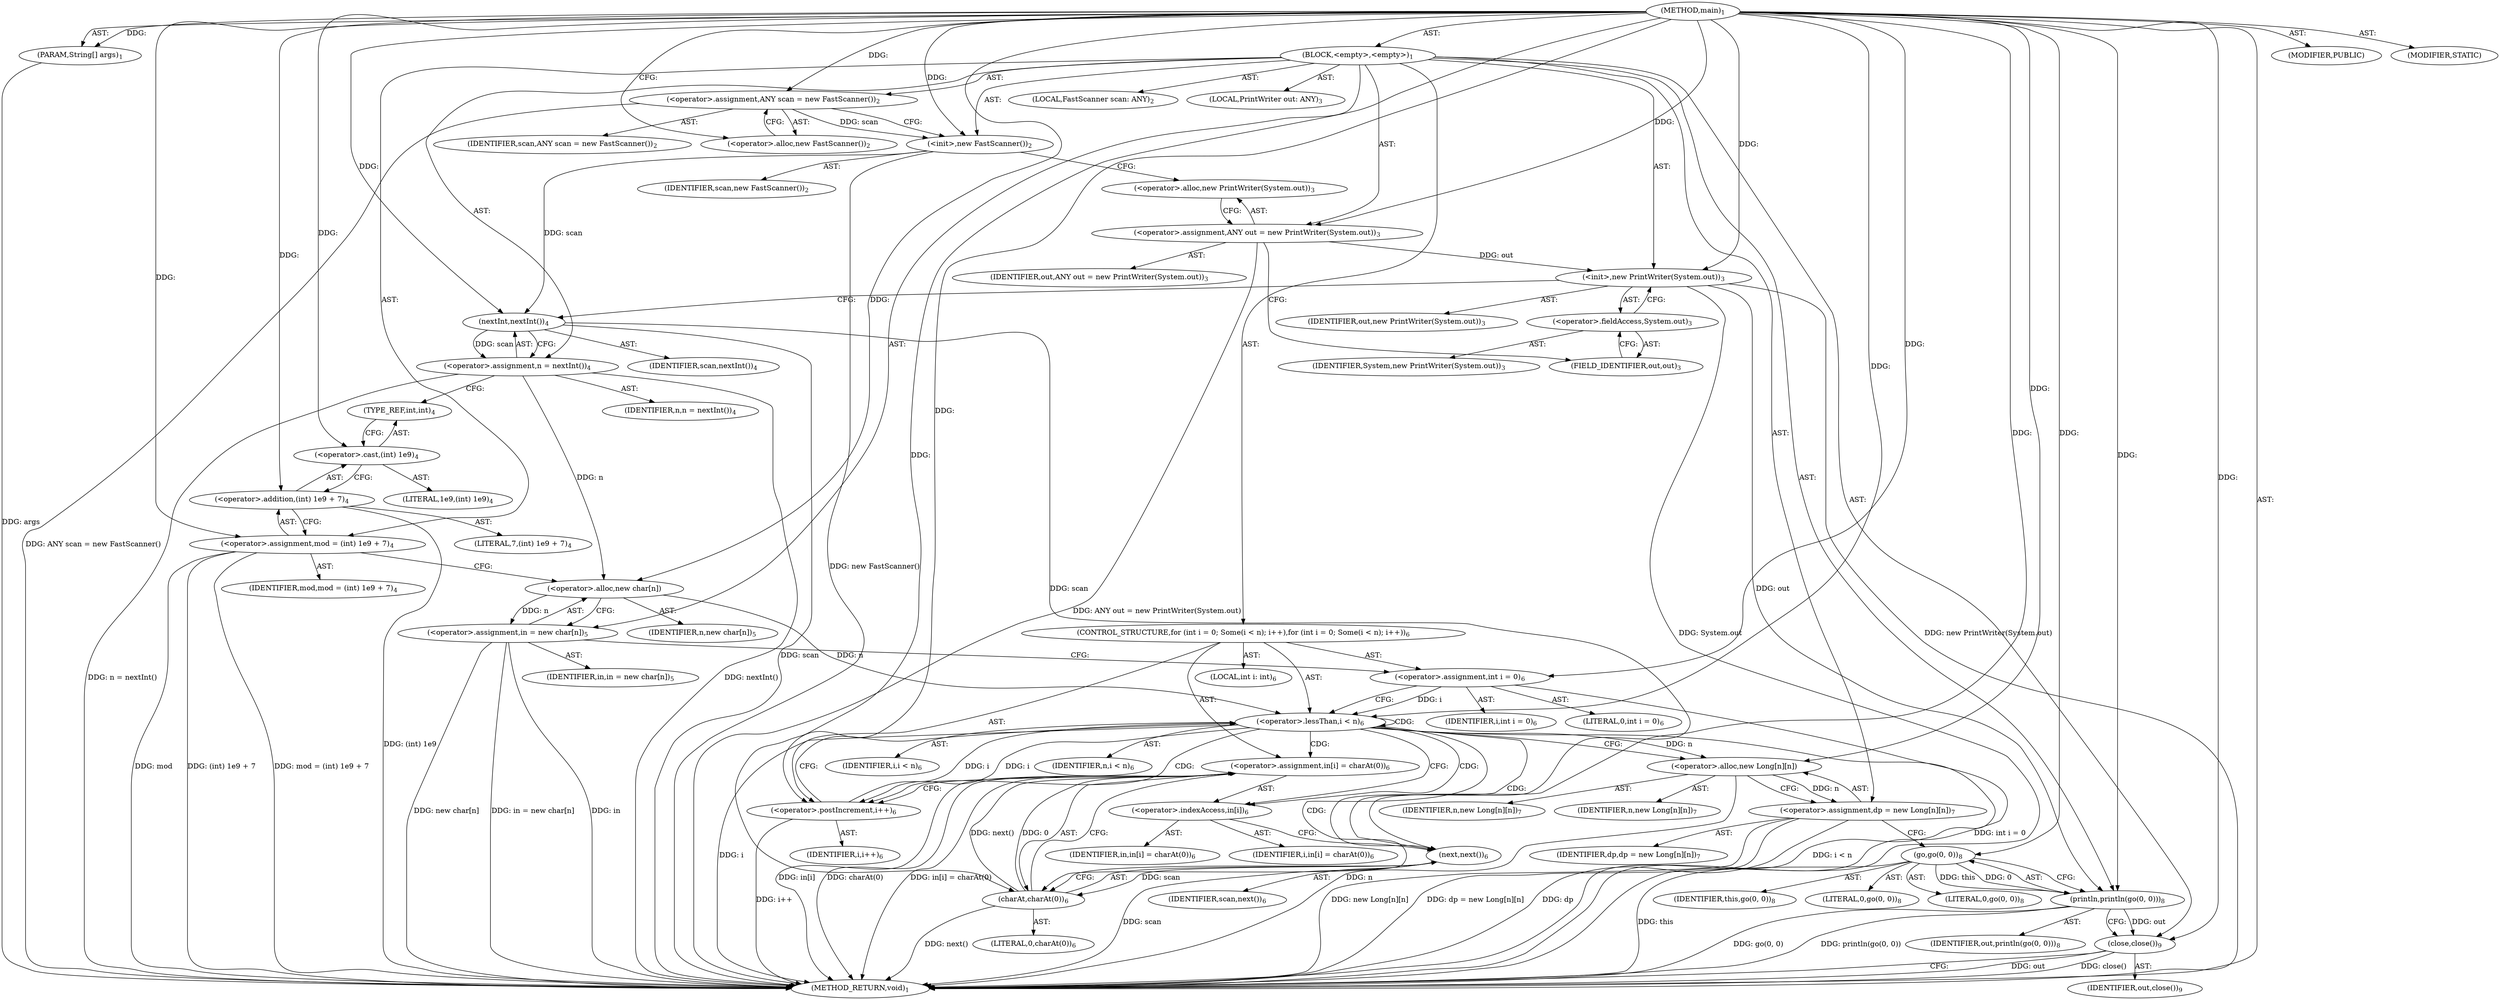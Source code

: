 digraph "main" {  
"21" [label = <(METHOD,main)<SUB>1</SUB>> ]
"22" [label = <(PARAM,String[] args)<SUB>1</SUB>> ]
"23" [label = <(BLOCK,&lt;empty&gt;,&lt;empty&gt;)<SUB>1</SUB>> ]
"4" [label = <(LOCAL,FastScanner scan: ANY)<SUB>2</SUB>> ]
"24" [label = <(&lt;operator&gt;.assignment,ANY scan = new FastScanner())<SUB>2</SUB>> ]
"25" [label = <(IDENTIFIER,scan,ANY scan = new FastScanner())<SUB>2</SUB>> ]
"26" [label = <(&lt;operator&gt;.alloc,new FastScanner())<SUB>2</SUB>> ]
"27" [label = <(&lt;init&gt;,new FastScanner())<SUB>2</SUB>> ]
"3" [label = <(IDENTIFIER,scan,new FastScanner())<SUB>2</SUB>> ]
"6" [label = <(LOCAL,PrintWriter out: ANY)<SUB>3</SUB>> ]
"28" [label = <(&lt;operator&gt;.assignment,ANY out = new PrintWriter(System.out))<SUB>3</SUB>> ]
"29" [label = <(IDENTIFIER,out,ANY out = new PrintWriter(System.out))<SUB>3</SUB>> ]
"30" [label = <(&lt;operator&gt;.alloc,new PrintWriter(System.out))<SUB>3</SUB>> ]
"31" [label = <(&lt;init&gt;,new PrintWriter(System.out))<SUB>3</SUB>> ]
"5" [label = <(IDENTIFIER,out,new PrintWriter(System.out))<SUB>3</SUB>> ]
"32" [label = <(&lt;operator&gt;.fieldAccess,System.out)<SUB>3</SUB>> ]
"33" [label = <(IDENTIFIER,System,new PrintWriter(System.out))<SUB>3</SUB>> ]
"34" [label = <(FIELD_IDENTIFIER,out,out)<SUB>3</SUB>> ]
"35" [label = <(&lt;operator&gt;.assignment,n = nextInt())<SUB>4</SUB>> ]
"36" [label = <(IDENTIFIER,n,n = nextInt())<SUB>4</SUB>> ]
"37" [label = <(nextInt,nextInt())<SUB>4</SUB>> ]
"38" [label = <(IDENTIFIER,scan,nextInt())<SUB>4</SUB>> ]
"39" [label = <(&lt;operator&gt;.assignment,mod = (int) 1e9 + 7)<SUB>4</SUB>> ]
"40" [label = <(IDENTIFIER,mod,mod = (int) 1e9 + 7)<SUB>4</SUB>> ]
"41" [label = <(&lt;operator&gt;.addition,(int) 1e9 + 7)<SUB>4</SUB>> ]
"42" [label = <(&lt;operator&gt;.cast,(int) 1e9)<SUB>4</SUB>> ]
"43" [label = <(TYPE_REF,int,int)<SUB>4</SUB>> ]
"44" [label = <(LITERAL,1e9,(int) 1e9)<SUB>4</SUB>> ]
"45" [label = <(LITERAL,7,(int) 1e9 + 7)<SUB>4</SUB>> ]
"46" [label = <(&lt;operator&gt;.assignment,in = new char[n])<SUB>5</SUB>> ]
"47" [label = <(IDENTIFIER,in,in = new char[n])<SUB>5</SUB>> ]
"48" [label = <(&lt;operator&gt;.alloc,new char[n])> ]
"49" [label = <(IDENTIFIER,n,new char[n])<SUB>5</SUB>> ]
"50" [label = <(CONTROL_STRUCTURE,for (int i = 0; Some(i &lt; n); i++),for (int i = 0; Some(i &lt; n); i++))<SUB>6</SUB>> ]
"51" [label = <(LOCAL,int i: int)<SUB>6</SUB>> ]
"52" [label = <(&lt;operator&gt;.assignment,int i = 0)<SUB>6</SUB>> ]
"53" [label = <(IDENTIFIER,i,int i = 0)<SUB>6</SUB>> ]
"54" [label = <(LITERAL,0,int i = 0)<SUB>6</SUB>> ]
"55" [label = <(&lt;operator&gt;.lessThan,i &lt; n)<SUB>6</SUB>> ]
"56" [label = <(IDENTIFIER,i,i &lt; n)<SUB>6</SUB>> ]
"57" [label = <(IDENTIFIER,n,i &lt; n)<SUB>6</SUB>> ]
"58" [label = <(&lt;operator&gt;.postIncrement,i++)<SUB>6</SUB>> ]
"59" [label = <(IDENTIFIER,i,i++)<SUB>6</SUB>> ]
"60" [label = <(&lt;operator&gt;.assignment,in[i] = charAt(0))<SUB>6</SUB>> ]
"61" [label = <(&lt;operator&gt;.indexAccess,in[i])<SUB>6</SUB>> ]
"62" [label = <(IDENTIFIER,in,in[i] = charAt(0))<SUB>6</SUB>> ]
"63" [label = <(IDENTIFIER,i,in[i] = charAt(0))<SUB>6</SUB>> ]
"64" [label = <(charAt,charAt(0))<SUB>6</SUB>> ]
"65" [label = <(next,next())<SUB>6</SUB>> ]
"66" [label = <(IDENTIFIER,scan,next())<SUB>6</SUB>> ]
"67" [label = <(LITERAL,0,charAt(0))<SUB>6</SUB>> ]
"68" [label = <(&lt;operator&gt;.assignment,dp = new Long[n][n])<SUB>7</SUB>> ]
"69" [label = <(IDENTIFIER,dp,dp = new Long[n][n])<SUB>7</SUB>> ]
"70" [label = <(&lt;operator&gt;.alloc,new Long[n][n])> ]
"71" [label = <(IDENTIFIER,n,new Long[n][n])<SUB>7</SUB>> ]
"72" [label = <(IDENTIFIER,n,new Long[n][n])<SUB>7</SUB>> ]
"73" [label = <(println,println(go(0, 0)))<SUB>8</SUB>> ]
"74" [label = <(IDENTIFIER,out,println(go(0, 0)))<SUB>8</SUB>> ]
"75" [label = <(go,go(0, 0))<SUB>8</SUB>> ]
"76" [label = <(IDENTIFIER,this,go(0, 0))<SUB>8</SUB>> ]
"77" [label = <(LITERAL,0,go(0, 0))<SUB>8</SUB>> ]
"78" [label = <(LITERAL,0,go(0, 0))<SUB>8</SUB>> ]
"79" [label = <(close,close())<SUB>9</SUB>> ]
"80" [label = <(IDENTIFIER,out,close())<SUB>9</SUB>> ]
"81" [label = <(MODIFIER,PUBLIC)> ]
"82" [label = <(MODIFIER,STATIC)> ]
"83" [label = <(METHOD_RETURN,void)<SUB>1</SUB>> ]
  "21" -> "22"  [ label = "AST: "] 
  "21" -> "23"  [ label = "AST: "] 
  "21" -> "81"  [ label = "AST: "] 
  "21" -> "82"  [ label = "AST: "] 
  "21" -> "83"  [ label = "AST: "] 
  "23" -> "4"  [ label = "AST: "] 
  "23" -> "24"  [ label = "AST: "] 
  "23" -> "27"  [ label = "AST: "] 
  "23" -> "6"  [ label = "AST: "] 
  "23" -> "28"  [ label = "AST: "] 
  "23" -> "31"  [ label = "AST: "] 
  "23" -> "35"  [ label = "AST: "] 
  "23" -> "39"  [ label = "AST: "] 
  "23" -> "46"  [ label = "AST: "] 
  "23" -> "50"  [ label = "AST: "] 
  "23" -> "68"  [ label = "AST: "] 
  "23" -> "73"  [ label = "AST: "] 
  "23" -> "79"  [ label = "AST: "] 
  "24" -> "25"  [ label = "AST: "] 
  "24" -> "26"  [ label = "AST: "] 
  "27" -> "3"  [ label = "AST: "] 
  "28" -> "29"  [ label = "AST: "] 
  "28" -> "30"  [ label = "AST: "] 
  "31" -> "5"  [ label = "AST: "] 
  "31" -> "32"  [ label = "AST: "] 
  "32" -> "33"  [ label = "AST: "] 
  "32" -> "34"  [ label = "AST: "] 
  "35" -> "36"  [ label = "AST: "] 
  "35" -> "37"  [ label = "AST: "] 
  "37" -> "38"  [ label = "AST: "] 
  "39" -> "40"  [ label = "AST: "] 
  "39" -> "41"  [ label = "AST: "] 
  "41" -> "42"  [ label = "AST: "] 
  "41" -> "45"  [ label = "AST: "] 
  "42" -> "43"  [ label = "AST: "] 
  "42" -> "44"  [ label = "AST: "] 
  "46" -> "47"  [ label = "AST: "] 
  "46" -> "48"  [ label = "AST: "] 
  "48" -> "49"  [ label = "AST: "] 
  "50" -> "51"  [ label = "AST: "] 
  "50" -> "52"  [ label = "AST: "] 
  "50" -> "55"  [ label = "AST: "] 
  "50" -> "58"  [ label = "AST: "] 
  "50" -> "60"  [ label = "AST: "] 
  "52" -> "53"  [ label = "AST: "] 
  "52" -> "54"  [ label = "AST: "] 
  "55" -> "56"  [ label = "AST: "] 
  "55" -> "57"  [ label = "AST: "] 
  "58" -> "59"  [ label = "AST: "] 
  "60" -> "61"  [ label = "AST: "] 
  "60" -> "64"  [ label = "AST: "] 
  "61" -> "62"  [ label = "AST: "] 
  "61" -> "63"  [ label = "AST: "] 
  "64" -> "65"  [ label = "AST: "] 
  "64" -> "67"  [ label = "AST: "] 
  "65" -> "66"  [ label = "AST: "] 
  "68" -> "69"  [ label = "AST: "] 
  "68" -> "70"  [ label = "AST: "] 
  "70" -> "71"  [ label = "AST: "] 
  "70" -> "72"  [ label = "AST: "] 
  "73" -> "74"  [ label = "AST: "] 
  "73" -> "75"  [ label = "AST: "] 
  "75" -> "76"  [ label = "AST: "] 
  "75" -> "77"  [ label = "AST: "] 
  "75" -> "78"  [ label = "AST: "] 
  "79" -> "80"  [ label = "AST: "] 
  "24" -> "27"  [ label = "CFG: "] 
  "27" -> "30"  [ label = "CFG: "] 
  "28" -> "34"  [ label = "CFG: "] 
  "31" -> "37"  [ label = "CFG: "] 
  "35" -> "43"  [ label = "CFG: "] 
  "39" -> "48"  [ label = "CFG: "] 
  "46" -> "52"  [ label = "CFG: "] 
  "68" -> "75"  [ label = "CFG: "] 
  "73" -> "79"  [ label = "CFG: "] 
  "79" -> "83"  [ label = "CFG: "] 
  "26" -> "24"  [ label = "CFG: "] 
  "30" -> "28"  [ label = "CFG: "] 
  "32" -> "31"  [ label = "CFG: "] 
  "37" -> "35"  [ label = "CFG: "] 
  "41" -> "39"  [ label = "CFG: "] 
  "48" -> "46"  [ label = "CFG: "] 
  "52" -> "55"  [ label = "CFG: "] 
  "55" -> "61"  [ label = "CFG: "] 
  "55" -> "70"  [ label = "CFG: "] 
  "58" -> "55"  [ label = "CFG: "] 
  "60" -> "58"  [ label = "CFG: "] 
  "70" -> "68"  [ label = "CFG: "] 
  "75" -> "73"  [ label = "CFG: "] 
  "34" -> "32"  [ label = "CFG: "] 
  "42" -> "41"  [ label = "CFG: "] 
  "61" -> "65"  [ label = "CFG: "] 
  "64" -> "60"  [ label = "CFG: "] 
  "43" -> "42"  [ label = "CFG: "] 
  "65" -> "64"  [ label = "CFG: "] 
  "21" -> "26"  [ label = "CFG: "] 
  "22" -> "83"  [ label = "DDG: args"] 
  "24" -> "83"  [ label = "DDG: ANY scan = new FastScanner()"] 
  "27" -> "83"  [ label = "DDG: new FastScanner()"] 
  "28" -> "83"  [ label = "DDG: ANY out = new PrintWriter(System.out)"] 
  "31" -> "83"  [ label = "DDG: System.out"] 
  "31" -> "83"  [ label = "DDG: new PrintWriter(System.out)"] 
  "37" -> "83"  [ label = "DDG: scan"] 
  "35" -> "83"  [ label = "DDG: nextInt()"] 
  "35" -> "83"  [ label = "DDG: n = nextInt()"] 
  "41" -> "83"  [ label = "DDG: (int) 1e9"] 
  "39" -> "83"  [ label = "DDG: (int) 1e9 + 7"] 
  "39" -> "83"  [ label = "DDG: mod = (int) 1e9 + 7"] 
  "46" -> "83"  [ label = "DDG: in"] 
  "46" -> "83"  [ label = "DDG: new char[n]"] 
  "46" -> "83"  [ label = "DDG: in = new char[n]"] 
  "52" -> "83"  [ label = "DDG: int i = 0"] 
  "55" -> "83"  [ label = "DDG: i"] 
  "55" -> "83"  [ label = "DDG: i &lt; n"] 
  "70" -> "83"  [ label = "DDG: n"] 
  "68" -> "83"  [ label = "DDG: new Long[n][n]"] 
  "68" -> "83"  [ label = "DDG: dp = new Long[n][n]"] 
  "73" -> "83"  [ label = "DDG: go(0, 0)"] 
  "73" -> "83"  [ label = "DDG: println(go(0, 0))"] 
  "79" -> "83"  [ label = "DDG: out"] 
  "79" -> "83"  [ label = "DDG: close()"] 
  "60" -> "83"  [ label = "DDG: in[i]"] 
  "65" -> "83"  [ label = "DDG: scan"] 
  "64" -> "83"  [ label = "DDG: next()"] 
  "60" -> "83"  [ label = "DDG: charAt(0)"] 
  "60" -> "83"  [ label = "DDG: in[i] = charAt(0)"] 
  "58" -> "83"  [ label = "DDG: i++"] 
  "75" -> "83"  [ label = "DDG: this"] 
  "68" -> "83"  [ label = "DDG: dp"] 
  "39" -> "83"  [ label = "DDG: mod"] 
  "21" -> "22"  [ label = "DDG: "] 
  "21" -> "24"  [ label = "DDG: "] 
  "21" -> "28"  [ label = "DDG: "] 
  "37" -> "35"  [ label = "DDG: scan"] 
  "21" -> "39"  [ label = "DDG: "] 
  "48" -> "46"  [ label = "DDG: n"] 
  "70" -> "68"  [ label = "DDG: n"] 
  "24" -> "27"  [ label = "DDG: scan"] 
  "21" -> "27"  [ label = "DDG: "] 
  "28" -> "31"  [ label = "DDG: out"] 
  "21" -> "31"  [ label = "DDG: "] 
  "21" -> "52"  [ label = "DDG: "] 
  "64" -> "60"  [ label = "DDG: next()"] 
  "64" -> "60"  [ label = "DDG: 0"] 
  "31" -> "73"  [ label = "DDG: out"] 
  "21" -> "73"  [ label = "DDG: "] 
  "75" -> "73"  [ label = "DDG: this"] 
  "75" -> "73"  [ label = "DDG: 0"] 
  "73" -> "79"  [ label = "DDG: out"] 
  "21" -> "79"  [ label = "DDG: "] 
  "27" -> "37"  [ label = "DDG: scan"] 
  "21" -> "37"  [ label = "DDG: "] 
  "21" -> "41"  [ label = "DDG: "] 
  "35" -> "48"  [ label = "DDG: n"] 
  "21" -> "48"  [ label = "DDG: "] 
  "52" -> "55"  [ label = "DDG: i"] 
  "58" -> "55"  [ label = "DDG: i"] 
  "21" -> "55"  [ label = "DDG: "] 
  "48" -> "55"  [ label = "DDG: n"] 
  "55" -> "58"  [ label = "DDG: i"] 
  "21" -> "58"  [ label = "DDG: "] 
  "55" -> "70"  [ label = "DDG: n"] 
  "21" -> "70"  [ label = "DDG: "] 
  "21" -> "75"  [ label = "DDG: "] 
  "21" -> "42"  [ label = "DDG: "] 
  "65" -> "64"  [ label = "DDG: scan"] 
  "21" -> "64"  [ label = "DDG: "] 
  "37" -> "65"  [ label = "DDG: scan"] 
  "21" -> "65"  [ label = "DDG: "] 
  "55" -> "58"  [ label = "CDG: "] 
  "55" -> "60"  [ label = "CDG: "] 
  "55" -> "61"  [ label = "CDG: "] 
  "55" -> "65"  [ label = "CDG: "] 
  "55" -> "64"  [ label = "CDG: "] 
  "55" -> "55"  [ label = "CDG: "] 
}
